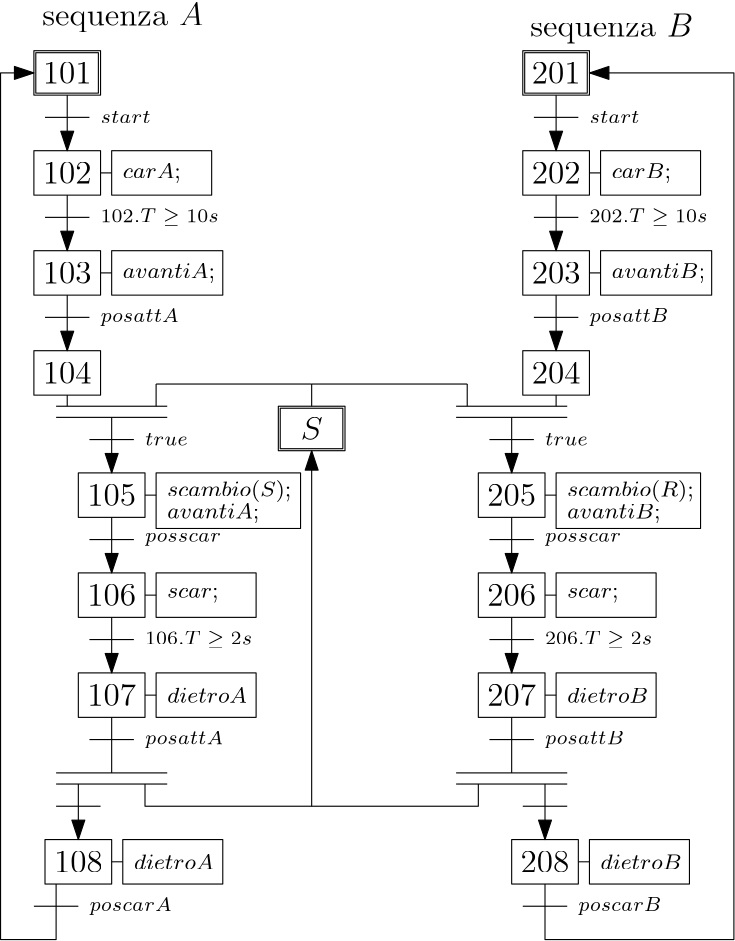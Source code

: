 <?xml version="1.0"?>
<!DOCTYPE ipe SYSTEM "ipe.dtd">
<ipe version="70218" creator="Ipe 7.2.28">
<info created="D:20241202203650" modified="D:20241202204027"/>
<ipestyle name="basic">
<symbol name="arrow/arc(spx)">
<path stroke="sym-stroke" fill="sym-stroke" pen="sym-pen">
0 0 m
-1 0.333 l
-1 -0.333 l
h
</path>
</symbol>
<symbol name="arrow/farc(spx)">
<path stroke="sym-stroke" fill="white" pen="sym-pen">
0 0 m
-1 0.333 l
-1 -0.333 l
h
</path>
</symbol>
<symbol name="arrow/ptarc(spx)">
<path stroke="sym-stroke" fill="sym-stroke" pen="sym-pen">
0 0 m
-1 0.333 l
-0.8 0 l
-1 -0.333 l
h
</path>
</symbol>
<symbol name="arrow/fptarc(spx)">
<path stroke="sym-stroke" fill="white" pen="sym-pen">
0 0 m
-1 0.333 l
-0.8 0 l
-1 -0.333 l
h
</path>
</symbol>
<symbol name="mark/circle(sx)" transformations="translations">
<path fill="sym-stroke">
0.6 0 0 0.6 0 0 e
0.4 0 0 0.4 0 0 e
</path>
</symbol>
<symbol name="mark/disk(sx)" transformations="translations">
<path fill="sym-stroke">
0.6 0 0 0.6 0 0 e
</path>
</symbol>
<symbol name="mark/fdisk(sfx)" transformations="translations">
<group>
<path fill="sym-fill">
0.5 0 0 0.5 0 0 e
</path>
<path fill="sym-stroke" fillrule="eofill">
0.6 0 0 0.6 0 0 e
0.4 0 0 0.4 0 0 e
</path>
</group>
</symbol>
<symbol name="mark/box(sx)" transformations="translations">
<path fill="sym-stroke" fillrule="eofill">
-0.6 -0.6 m
0.6 -0.6 l
0.6 0.6 l
-0.6 0.6 l
h
-0.4 -0.4 m
0.4 -0.4 l
0.4 0.4 l
-0.4 0.4 l
h
</path>
</symbol>
<symbol name="mark/square(sx)" transformations="translations">
<path fill="sym-stroke">
-0.6 -0.6 m
0.6 -0.6 l
0.6 0.6 l
-0.6 0.6 l
h
</path>
</symbol>
<symbol name="mark/fsquare(sfx)" transformations="translations">
<group>
<path fill="sym-fill">
-0.5 -0.5 m
0.5 -0.5 l
0.5 0.5 l
-0.5 0.5 l
h
</path>
<path fill="sym-stroke" fillrule="eofill">
-0.6 -0.6 m
0.6 -0.6 l
0.6 0.6 l
-0.6 0.6 l
h
-0.4 -0.4 m
0.4 -0.4 l
0.4 0.4 l
-0.4 0.4 l
h
</path>
</group>
</symbol>
<symbol name="mark/cross(sx)" transformations="translations">
<group>
<path fill="sym-stroke">
-0.43 -0.57 m
0.57 0.43 l
0.43 0.57 l
-0.57 -0.43 l
h
</path>
<path fill="sym-stroke">
-0.43 0.57 m
0.57 -0.43 l
0.43 -0.57 l
-0.57 0.43 l
h
</path>
</group>
</symbol>
<symbol name="arrow/fnormal(spx)">
<path stroke="sym-stroke" fill="white" pen="sym-pen">
0 0 m
-1 0.333 l
-1 -0.333 l
h
</path>
</symbol>
<symbol name="arrow/pointed(spx)">
<path stroke="sym-stroke" fill="sym-stroke" pen="sym-pen">
0 0 m
-1 0.333 l
-0.8 0 l
-1 -0.333 l
h
</path>
</symbol>
<symbol name="arrow/fpointed(spx)">
<path stroke="sym-stroke" fill="white" pen="sym-pen">
0 0 m
-1 0.333 l
-0.8 0 l
-1 -0.333 l
h
</path>
</symbol>
<symbol name="arrow/linear(spx)">
<path stroke="sym-stroke" pen="sym-pen">
-1 0.333 m
0 0 l
-1 -0.333 l
</path>
</symbol>
<symbol name="arrow/fdouble(spx)">
<path stroke="sym-stroke" fill="white" pen="sym-pen">
0 0 m
-1 0.333 l
-1 -0.333 l
h
-1 0 m
-2 0.333 l
-2 -0.333 l
h
</path>
</symbol>
<symbol name="arrow/double(spx)">
<path stroke="sym-stroke" fill="sym-stroke" pen="sym-pen">
0 0 m
-1 0.333 l
-1 -0.333 l
h
-1 0 m
-2 0.333 l
-2 -0.333 l
h
</path>
</symbol>
<symbol name="arrow/mid-normal(spx)">
<path stroke="sym-stroke" fill="sym-stroke" pen="sym-pen">
0.5 0 m
-0.5 0.333 l
-0.5 -0.333 l
h
</path>
</symbol>
<symbol name="arrow/mid-fnormal(spx)">
<path stroke="sym-stroke" fill="white" pen="sym-pen">
0.5 0 m
-0.5 0.333 l
-0.5 -0.333 l
h
</path>
</symbol>
<symbol name="arrow/mid-pointed(spx)">
<path stroke="sym-stroke" fill="sym-stroke" pen="sym-pen">
0.5 0 m
-0.5 0.333 l
-0.3 0 l
-0.5 -0.333 l
h
</path>
</symbol>
<symbol name="arrow/mid-fpointed(spx)">
<path stroke="sym-stroke" fill="white" pen="sym-pen">
0.5 0 m
-0.5 0.333 l
-0.3 0 l
-0.5 -0.333 l
h
</path>
</symbol>
<symbol name="arrow/mid-double(spx)">
<path stroke="sym-stroke" fill="sym-stroke" pen="sym-pen">
1 0 m
0 0.333 l
0 -0.333 l
h
0 0 m
-1 0.333 l
-1 -0.333 l
h
</path>
</symbol>
<symbol name="arrow/mid-fdouble(spx)">
<path stroke="sym-stroke" fill="white" pen="sym-pen">
1 0 m
0 0.333 l
0 -0.333 l
h
0 0 m
-1 0.333 l
-1 -0.333 l
h
</path>
</symbol>
<anglesize name="22.5 deg" value="22.5"/>
<anglesize name="30 deg" value="30"/>
<anglesize name="45 deg" value="45"/>
<anglesize name="60 deg" value="60"/>
<anglesize name="90 deg" value="90"/>
<arrowsize name="large" value="10"/>
<arrowsize name="small" value="5"/>
<arrowsize name="tiny" value="3"/>
<color name="blue" value="0 0 1"/>
<color name="brown" value="0.647 0.165 0.165"/>
<color name="darkblue" value="0 0 0.545"/>
<color name="darkcyan" value="0 0.545 0.545"/>
<color name="darkgray" value="0.663"/>
<color name="darkgreen" value="0 0.392 0"/>
<color name="darkmagenta" value="0.545 0 0.545"/>
<color name="darkorange" value="1 0.549 0"/>
<color name="darkred" value="0.545 0 0"/>
<color name="gold" value="1 0.843 0"/>
<color name="gray" value="0.745"/>
<color name="green" value="0 1 0"/>
<color name="lightblue" value="0.678 0.847 0.902"/>
<color name="lightcyan" value="0.878 1 1"/>
<color name="lightgray" value="0.827"/>
<color name="lightgreen" value="0.565 0.933 0.565"/>
<color name="lightyellow" value="1 1 0.878"/>
<color name="navy" value="0 0 0.502"/>
<color name="orange" value="1 0.647 0"/>
<color name="pink" value="1 0.753 0.796"/>
<color name="purple" value="0.627 0.125 0.941"/>
<color name="red" value="1 0 0"/>
<color name="seagreen" value="0.18 0.545 0.341"/>
<color name="turquoise" value="0.251 0.878 0.816"/>
<color name="violet" value="0.933 0.51 0.933"/>
<color name="yellow" value="1 1 0"/>
<dashstyle name="dash dot dotted" value="[4 2 1 2 1 2] 0"/>
<dashstyle name="dash dotted" value="[4 2 1 2] 0"/>
<dashstyle name="dashed" value="[4] 0"/>
<dashstyle name="dotted" value="[1 3] 0"/>
<gridsize name="10 pts (~3.5 mm)" value="10"/>
<gridsize name="14 pts (~5 mm)" value="14"/>
<gridsize name="16 pts (~6 mm)" value="16"/>
<gridsize name="20 pts (~7 mm)" value="20"/>
<gridsize name="28 pts (~10 mm)" value="28"/>
<gridsize name="32 pts (~12 mm)" value="32"/>
<gridsize name="4 pts" value="4"/>
<gridsize name="56 pts (~20 mm)" value="56"/>
<gridsize name="8 pts (~3 mm)" value="8"/>
<opacity name="10%" value="0.1"/>
<opacity name="30%" value="0.3"/>
<opacity name="50%" value="0.5"/>
<opacity name="75%" value="0.75"/>
<pen name="fat" value="1.2"/>
<pen name="heavier" value="0.8"/>
<pen name="ultrafat" value="2"/>
<symbolsize name="large" value="5"/>
<symbolsize name="small" value="2"/>
<symbolsize name="tiny" value="1.1"/>
<textsize name="Huge" value="\Huge"/>
<textsize name="LARGE" value="\LARGE"/>
<textsize name="Large" value="\Large"/>
<textsize name="footnote" value="\footnotesize"/>
<textsize name="huge" value="\huge"/>
<textsize name="large" value="\large"/>
<textsize name="script" value="\scriptsize"/>
<textsize name="small" value="\small"/>
<textsize name="tiny" value="\tiny"/>
<textstyle name="center" begin="\begin{center}" end="\end{center}"/>
<textstyle name="item" begin="\begin{itemize}\item{}" end="\end{itemize}"/>
<textstyle name="itemize" begin="\begin{itemize}" end="\end{itemize}"/>
<tiling name="falling" angle="-60" step="4" width="1"/>
<tiling name="rising" angle="30" step="4" width="1"/>
</ipestyle>
<page>
<layer name="alpha"/>
<view layers="alpha" active="alpha"/>
<path layer="alpha" matrix="1 0 0 1 36 -132" stroke="black">
116 696 m
132 696 l
</path>
<path matrix="1 0 0 1 36 -168" stroke="black">
112 720 m
112 704 l
136 704 l
136 720 l
h
</path>
<text matrix="1 0 0 1 36 -168" transformations="translations" pos="124 712" stroke="black" type="label" width="17.559" height="7.704" depth="0" halign="center" valign="center" size="large" style="math">105</text>
<path matrix="1 0 0 1 36 -128" stroke="black">
136 672 m
140 672 l
</path>
<path matrix="1.44444 0 0 1.25 -26.2222 -298" stroke="black">
140 680 m
140 664 l
176 664 l
176 680 l
h
</path>
<text matrix="1 0 0 1 56 -166.482" transformations="translations" pos="124 712" stroke="black" type="label" width="44.706" height="5.98" depth="1.99" valign="center" size="footnote" style="math">scambio(S);</text>
<text matrix="1 0 0 1 48 -148" transformations="translations" pos="124 712" stroke="black" type="label" width="15.413" height="4.289" depth="0" valign="center" size="script" style="math">true</text>
<path matrix="1 0 0 1 36 -132" stroke="black" arrow="normal/normal">
124 704 m
124 684 l
</path>
<path matrix="1 0 0 1 108 -144" stroke="black">
112 720 m
112 704 l
136 704 l
136 720 l
h
</path>
<text matrix="1 0 0 1 108 -144" transformations="translations" pos="124 712" stroke="black" type="label" width="7.895" height="8.169" depth="0" halign="center" valign="center" size="large" style="math">S</text>
<path matrix="0.938831 0 0 0.910054 115.538 -79.9611" stroke="black">
112 720 m
112 704 l
136 704 l
136 720 l
h
</path>
<path matrix="1 0 0 1 4 -140" stroke="0">
140 720 m
140 716 l
</path>
<path matrix="1 0 0 1 4 -140" stroke="0">
136 716 m
176 716 l
</path>
<path matrix="1 0 0 1 20 -140" stroke="0">
300 720 m
300 716 l
300 716 l
</path>
<path matrix="1 0 0 1 148 -140" stroke="0">
136 716 m
176 716 l
</path>
<path matrix="1 0 0 1 4 -140" stroke="0">
136 712 m
176 712 l
</path>
<path matrix="1 0 0 1 20 -140" stroke="0">
264 712 m
304 712 l
</path>
<text matrix="1 0 0 1 56 -174.482" transformations="translations" pos="124 712" stroke="black" type="label" width="33.18" height="5.446" depth="1.55" valign="center" size="footnote" style="math">avantiA;</text>
<path matrix="1 0 0 1 180 -132" stroke="black">
116 696 m
132 696 l
</path>
<path matrix="1 0 0 1 180 -168" stroke="black">
112 720 m
112 704 l
136 704 l
136 720 l
h
</path>
<text matrix="1 0 0 1 180 -168" transformations="translations" pos="124 712" stroke="black" type="label" width="17.559" height="7.704" depth="0" halign="center" valign="center" size="large" style="math">205</text>
<path matrix="1 0 0 1 180 -128" stroke="black">
136 672 m
140 672 l
</path>
<path matrix="1.44444 0 0 1.25 117.778 -298" stroke="black">
140 680 m
140 664 l
176 664 l
176 680 l
h
</path>
<text matrix="1 0 0 1 200 -166.482" transformations="translations" pos="124 712" stroke="black" type="label" width="45.537" height="5.98" depth="1.99" valign="center" size="footnote" style="math">scambio(R);</text>
<text matrix="1 0 0 1 192 -148" transformations="translations" pos="124 712" stroke="black" type="label" width="15.413" height="4.289" depth="0" valign="center" size="script" style="math">true</text>
<path matrix="1 0 0 1 180 -132" stroke="black" arrow="normal/normal">
124 704 m
124 684 l
</path>
<text matrix="1 0 0 1 200 -174.482" transformations="translations" pos="124 712" stroke="black" type="label" width="33.617" height="5.446" depth="1.55" valign="center" size="footnote" style="math">avantiB;</text>
<path matrix="1 0 0 1 36 -168" stroke="black">
116 696 m
132 696 l
</path>
<path matrix="1 0 0 1 36 -204" stroke="black">
112 720 m
112 704 l
136 704 l
136 720 l
h
</path>
<text matrix="1 0 0 1 36 -204" transformations="translations" pos="124 712" stroke="black" type="label" width="17.559" height="7.704" depth="0" halign="center" valign="center" size="large" style="math">106</text>
<path matrix="1 0 0 1 36 -164" stroke="black">
136 672 m
140 672 l
</path>
<text matrix="1 0 0 1 48 -184" transformations="translations" pos="124 712" stroke="black" type="label" width="27.355" height="3.009" depth="1.35" valign="center" size="script" style="math">posscar</text>
<path matrix="1 0 0 1 36 -168" stroke="black" arrow="normal/normal">
124 704 m
124 684 l
</path>
<path matrix="1 0 0 1 36 -164" stroke="black">
140 680 m
140 664 l
176 664 l
176 680 l
h
</path>
<text matrix="1 0 0 1 56 -204" transformations="translations" pos="124 712" stroke="black" type="label" width="18.491" height="3.431" depth="1.55" valign="center" size="footnote" style="math">scar;</text>
<path matrix="1 0 0 1 180 -168" stroke="black">
116 696 m
132 696 l
</path>
<path matrix="1 0 0 1 180 -204" stroke="black">
112 720 m
112 704 l
136 704 l
136 720 l
h
</path>
<text matrix="1 0 0 1 180 -204" transformations="translations" pos="124 712" stroke="black" type="label" width="17.559" height="7.704" depth="0" halign="center" valign="center" size="large" style="math">206</text>
<path matrix="1 0 0 1 180 -164" stroke="black">
136 672 m
140 672 l
</path>
<text matrix="1 0 0 1 192 -184" transformations="translations" pos="124 712" stroke="black" type="label" width="27.355" height="3.009" depth="1.35" valign="center" size="script" style="math">posscar</text>
<path matrix="1 0 0 1 180 -168" stroke="black" arrow="normal/normal">
124 704 m
124 684 l
</path>
<path matrix="1 0 0 1 180 -164" stroke="black">
140 680 m
140 664 l
176 664 l
176 680 l
h
</path>
<text matrix="1 0 0 1 200 -204" transformations="translations" pos="124 712" stroke="black" type="label" width="18.491" height="3.431" depth="1.55" valign="center" size="footnote" style="math">scar;</text>
<path matrix="1 0 0 1 36 -204" stroke="black">
116 696 m
132 696 l
</path>
<path matrix="1 0 0 1 36 -240" stroke="black">
112 720 m
112 704 l
136 704 l
136 720 l
h
</path>
<text matrix="1 0 0 1 36 -240" transformations="translations" pos="124 712" stroke="black" type="label" width="17.559" height="7.704" depth="0" halign="center" valign="center" size="large" style="math">107</text>
<path matrix="1 0 0 1 36 -200" stroke="black">
136 672 m
140 672 l
</path>
<text matrix="1 0 0 1 48 -220" transformations="translations" pos="124 712" stroke="black" type="label" width="38.551" height="4.784" depth="1.29" valign="center" size="script" style="math">106.T \ge 2s</text>
<path matrix="1 0 0 1 36 -204" stroke="black" arrow="normal/normal">
124 704 m
124 684 l
</path>
<path matrix="1 0 0 1 36 -200" stroke="black">
140 680 m
140 664 l
176 664 l
176 680 l
h
</path>
<path matrix="1 0 0 1 180 -204" stroke="black">
116 696 m
132 696 l
</path>
<path matrix="1 0 0 1 180 -240" stroke="black">
112 720 m
112 704 l
136 704 l
136 720 l
h
</path>
<path matrix="1 0 0 1 180 -200" stroke="black">
136 672 m
140 672 l
</path>
<text matrix="1 0 0 1 192 -220" transformations="translations" pos="124 712" stroke="black" type="label" width="38.551" height="4.784" depth="1.29" valign="center" size="script" style="math">206.T \ge 2s</text>
<path matrix="1 0 0 1 180 -204" stroke="black" arrow="normal/normal">
124 704 m
124 684 l
</path>
<path matrix="1 0 0 1 180 -200" stroke="black">
140 680 m
140 664 l
176 664 l
176 680 l
h
</path>
<text matrix="1 0 0 1 200 -240" transformations="translations" pos="124 712" stroke="black" type="label" width="29.157" height="5.535" depth="0" valign="center" size="footnote" style="math">dietroB</text>
<text matrix="1 0 0 1 180 -240" transformations="translations" pos="124 712" stroke="black" type="label" width="17.559" height="7.704" depth="0" halign="center" valign="center" size="large" style="math">207</text>
<text matrix="1 0 0 1 56 -240" transformations="translations" pos="124 712" stroke="black" type="label" width="28.719" height="5.535" depth="0" valign="center" size="footnote" style="math">dietroA</text>
<path matrix="1 0 0 1 36 -240" stroke="black">
116 696 m
132 696 l
</path>
<text matrix="1 0 0 1 48 -256" transformations="translations" pos="124 712" stroke="black" type="label" width="28.132" height="4.771" depth="1.35" valign="center" size="script" style="math">posattA</text>
<path matrix="1 0 0 1 36 -240" stroke="black">
124 704 m
124 684 l
</path>
<path matrix="1 0 0 1 180 -240" stroke="black">
116 696 m
132 696 l
</path>
<text matrix="1 0 0 1 192 -256" transformations="translations" pos="124 712" stroke="black" type="label" width="28.499" height="4.771" depth="1.35" valign="center" size="script" style="math">posattB</text>
<path matrix="1 0 0 1 180 -240" stroke="black">
124 704 m
124 684 l
</path>
<path matrix="1 0 0 1 4 -272" stroke="0">
136 716 m
176 716 l
</path>
<path matrix="1 0 0 1 148 -272" stroke="0">
136 716 m
176 716 l
</path>
<path matrix="1 0 0 1 4 -272" stroke="0">
136 712 m
176 712 l
</path>
<path matrix="1 0 0 1 20 -272" stroke="0">
264 712 m
304 712 l
</path>
<path matrix="1 0 0 1 24 -264" stroke="black">
116 696 m
132 696 l
</path>
<path matrix="1 0 0 1 24 -300" stroke="black">
112 720 m
112 704 l
136 704 l
136 720 l
h
</path>
<text matrix="1 0 0 1 24 -300" transformations="translations" pos="124 712" stroke="black" type="label" width="17.559" height="7.704" depth="0" halign="center" valign="center" size="large" style="math">108</text>
<path matrix="1 0 0 1 24 -260" stroke="black">
136 672 m
140 672 l
</path>
<path matrix="1 0 0 1 24 -264" stroke="black" arrow="normal/normal">
124 704 m
124 684 l
</path>
<path matrix="1 0 0 1 24 -260" stroke="black">
140 680 m
140 664 l
176 664 l
176 680 l
h
</path>
<path matrix="1 0 0 1 192 -264" stroke="black">
116 696 m
132 696 l
</path>
<path matrix="1 0 0 1 192 -300" stroke="black">
112 720 m
112 704 l
136 704 l
136 720 l
h
</path>
<text matrix="1 0 0 1 192 -300" transformations="translations" pos="124 712" stroke="black" type="label" width="17.559" height="7.704" depth="0" halign="center" valign="center" size="large" style="math">208</text>
<path matrix="1 0 0 1 192 -260" stroke="black">
136 672 m
140 672 l
</path>
<path matrix="1 0 0 1 192 -264" stroke="black" arrow="normal/normal">
124 704 m
124 684 l
</path>
<path matrix="1 0 0 1 192 -260" stroke="black">
140 680 m
140 664 l
176 664 l
176 680 l
h
</path>
<text matrix="1 0 0 1 44 -300" transformations="translations" pos="124 712" stroke="black" type="label" width="28.719" height="5.535" depth="0" valign="center" size="footnote" style="math">dietroA</text>
<text matrix="1 0 0 1 212 -300" transformations="translations" pos="124 712" stroke="black" type="label" width="29.157" height="5.535" depth="0" valign="center" size="footnote" style="math">dietroB</text>
<path matrix="1 0 0 1 20 -16" stroke="black">
112 720 m
112 704 l
136 704 l
136 720 l
h
</path>
<text matrix="1 0 0 1 20 -16" transformations="translations" pos="124 712" stroke="black" type="label" width="17.559" height="7.704" depth="0" halign="center" valign="center" size="large" style="math">101</text>
<path matrix="0.938831 0 0 0.910054 27.5379 48.0389" stroke="black">
112 720 m
112 704 l
136 704 l
136 720 l
h
</path>
<path matrix="1 0 0 1 20 -16" stroke="black">
116 696 m
132 696 l
</path>
<path matrix="1 0 0 1 20 -52" stroke="black">
112 720 m
112 704 l
136 704 l
136 720 l
h
</path>
<text matrix="1 0 0 1 20 -52" transformations="translations" pos="124 712" stroke="black" type="label" width="17.559" height="7.704" depth="0" halign="center" valign="center" size="large" style="math">102</text>
<path matrix="1 0 0 1 20 -12" stroke="black">
136 672 m
140 672 l
</path>
<path matrix="1 0 0 1 20 -12" stroke="black">
140 680 m
140 664 l
176 664 l
176 680 l
h
</path>
<text matrix="1 0 0 1 40 -52" transformations="translations" pos="124 712" stroke="black" type="label" width="20.918" height="5.446" depth="1.55" valign="center" size="footnote" style="math">carA;</text>
<path matrix="1 0 0 1 20 -52" stroke="black">
116 696 m
132 696 l
</path>
<path matrix="1 0 0 1 20 -88" stroke="black">
112 720 m
112 704 l
136 704 l
136 720 l
h
</path>
<text matrix="1 0 0 1 20 -88" transformations="translations" pos="124 712" stroke="black" type="label" width="17.559" height="7.704" depth="0" halign="center" valign="center" size="large" style="math">103</text>
<path matrix="1 0 0 1 20 -48" stroke="black">
136 672 m
140 672 l
</path>
<path matrix="1.11111 0 0 1 4.4444 -48" stroke="black">
140 680 m
140 664 l
176 664 l
176 680 l
h
</path>
<text matrix="1 0 0 1 40 -88" transformations="translations" pos="124 712" stroke="black" type="label" width="33.18" height="5.446" depth="1.55" valign="center" size="footnote" style="math">avantiA;</text>
<text matrix="1 0 0 1 32 -68" transformations="translations" pos="124 712" stroke="black" type="label" width="42.523" height="4.784" depth="1.29" valign="center" size="script" style="math">102.T \ge 10s</text>
<text matrix="1 0 0 1 32 -32" transformations="translations" pos="124 712" stroke="black" type="label" width="18.014" height="4.289" depth="0" valign="center" size="script" style="math">start</text>
<path matrix="1 0 0 1 20 -16" stroke="black" arrow="normal/normal">
124 704 m
124 684 l
</path>
<path matrix="1 0 0 1 20 -52" stroke="black" arrow="normal/normal">
124 704 m
124 684 l
</path>
<path matrix="1 0 0 1 20 -88" stroke="black">
116 696 m
132 696 l
</path>
<path matrix="1 0 0 1 20 -124" stroke="black">
112 720 m
112 704 l
136 704 l
136 720 l
h
</path>
<text matrix="1 0 0 1 20 -124" transformations="translations" pos="124 712" stroke="black" type="label" width="17.559" height="7.704" depth="0" halign="center" valign="center" size="large" style="math">104</text>
<text matrix="1 0 0 1 32 -104" transformations="translations" pos="124 712" stroke="black" type="label" width="28.132" height="4.771" depth="1.35" valign="center" size="script" style="math">posattA</text>
<path matrix="1 0 0 1 20 -88" stroke="black" arrow="normal/normal">
124 704 m
124 684 l
</path>
<path matrix="1 0 0 1 196 -16" stroke="black">
112 720 m
112 704 l
136 704 l
136 720 l
h
</path>
<text matrix="1 0 0 1 196 -16" transformations="translations" pos="124 712" stroke="black" type="label" width="17.559" height="7.704" depth="0" halign="center" valign="center" size="large" style="math">201</text>
<path matrix="0.938831 0 0 0.910054 203.538 48.0389" stroke="black">
112 720 m
112 704 l
136 704 l
136 720 l
h
</path>
<path matrix="1 0 0 1 196 -16" stroke="black">
116 696 m
132 696 l
</path>
<path matrix="1 0 0 1 196 -52" stroke="black">
112 720 m
112 704 l
136 704 l
136 720 l
h
</path>
<text matrix="1 0 0 1 196 -52" transformations="translations" pos="124 712" stroke="black" type="label" width="17.559" height="7.704" depth="0" halign="center" valign="center" size="large" style="math">202</text>
<path matrix="1 0 0 1 196 -12" stroke="black">
136 672 m
140 672 l
</path>
<path matrix="1 0 0 1 196 -12" stroke="black">
140 680 m
140 664 l
176 664 l
176 680 l
h
</path>
<text matrix="1 0 0 1 216 -52" transformations="translations" pos="124 712" stroke="black" type="label" width="21.355" height="5.446" depth="1.55" valign="center" size="footnote" style="math">carB;</text>
<path matrix="1 0 0 1 196 -52" stroke="black">
116 696 m
132 696 l
</path>
<path matrix="1 0 0 1 196 -88" stroke="black">
112 720 m
112 704 l
136 704 l
136 720 l
h
</path>
<text matrix="1 0 0 1 196 -88" transformations="translations" pos="124 712" stroke="black" type="label" width="17.559" height="7.704" depth="0" halign="center" valign="center" size="large" style="math">203</text>
<path matrix="1 0 0 1 196 -48" stroke="black">
136 672 m
140 672 l
</path>
<path matrix="1.11111 0 0 1 180.444 -48" stroke="black">
140 680 m
140 664 l
176 664 l
176 680 l
h
</path>
<text matrix="1 0 0 1 216 -88" transformations="translations" pos="124 712" stroke="black" type="label" width="33.617" height="5.446" depth="1.55" valign="center" size="footnote" style="math">avantiB;</text>
<text matrix="1 0 0 1 208 -68" transformations="translations" pos="124 712" stroke="black" type="label" width="42.523" height="4.784" depth="1.29" valign="center" size="script" style="math">202.T \ge 10s</text>
<text matrix="1 0 0 1 208 -32" transformations="translations" pos="124 712" stroke="black" type="label" width="18.014" height="4.289" depth="0" valign="center" size="script" style="math">start</text>
<path matrix="1 0 0 1 196 -16" stroke="black" arrow="normal/normal">
124 704 m
124 684 l
</path>
<path matrix="1 0 0 1 196 -52" stroke="black" arrow="normal/normal">
124 704 m
124 684 l
</path>
<path matrix="1 0 0 1 196 -88" stroke="black">
116 696 m
132 696 l
</path>
<path matrix="1 0 0 1 196 -124" stroke="black">
112 720 m
112 704 l
136 704 l
136 720 l
h
</path>
<text matrix="1 0 0 1 196 -124" transformations="translations" pos="124 712" stroke="black" type="label" width="17.559" height="7.704" depth="0" halign="center" valign="center" size="large" style="math">204</text>
<text matrix="1 0 0 1 208 -104" transformations="translations" pos="124 712" stroke="black" type="label" width="28.499" height="4.771" depth="1.35" valign="center" size="script" style="math">posattB</text>
<path matrix="1 0 0 1 196 -88" stroke="black" arrow="normal/normal">
124 704 m
124 684 l
</path>
<text matrix="1 0 0 1 40 4" transformations="translations" pos="124 712" stroke="black" type="label" width="57.94" height="8.174" depth="2.32" halign="center" valign="center" size="large">sequenza $A$</text>
<text matrix="1 0 0 1 216 0" transformations="translations" pos="124 712" stroke="black" type="label" width="58.661" height="8.174" depth="2.32" halign="center" valign="center" size="large">sequenza $B$</text>
<path matrix="1 0 0 1 16 -300" stroke="black">
116 696 m
132 696 l
</path>
<text matrix="1 0 0 1 28 -316" transformations="translations" pos="124 712" stroke="black" type="label" width="29.586" height="4.771" depth="1.35" valign="center" size="script" style="math">poscarA</text>
<path matrix="1 0 0 1 192 -300" stroke="black">
116 696 m
132 696 l
</path>
<text matrix="1 0 0 1 204 -316" transformations="translations" pos="124 712" stroke="black" type="label" width="29.954" height="4.771" depth="1.35" valign="center" size="script" style="math">poscarB</text>
<path stroke="0" arrow="normal/normal">
140 404 m
140 384 l
120 384 l
120 696 l
132 696 l
</path>
<path matrix="1 0 0 1 16 0" stroke="0" arrow="normal/normal">
300 404 m
300 384 l
368 384 l
368 696 l
316 696 l
</path>
<path stroke="0">
172 440 m
172 432 l
292 432 l
292 440 l
</path>
<path stroke="0">
232 432 m
232 440 l
</path>
<path stroke="0" arrow="normal/normal">
232 440 m
232 560 l
</path>
<path stroke="0">
232 576 m
232 584 l
</path>
<path stroke="0">
176 584 m
232 584 l
</path>
<path matrix="1 0 0 1 56 0" stroke="0">
176 584 m
232 584 l
</path>
<path stroke="0">
288 584 m
288 576 l
</path>
<path stroke="0">
176 576 m
176 584 l
</path>
</page>
</ipe>
